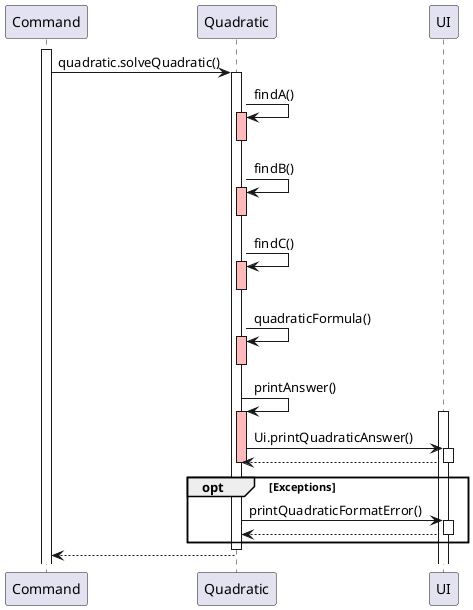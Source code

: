 @startuml
'https://plantuml.com/sequence-diagram

activate Command
Command -> Quadratic: quadratic.solveQuadratic()

activate Quadratic
Quadratic -> Quadratic: findA()
activate Quadratic #FFBBBB
deactivate Quadratic
Quadratic -> Quadratic: findB()
activate Quadratic #FFBBBB
deactivate Quadratic
Quadratic -> Quadratic: findC()
activate Quadratic #FFBBBB
deactivate Quadratic
Quadratic -> Quadratic: quadraticFormula()
activate Quadratic #FFBBBB
deactivate Quadratic
Quadratic -> Quadratic: printAnswer()
activate Quadratic #FFBBBB
activate UI
Quadratic -> UI: Ui.printQuadraticAnswer()
activate UI
UI --> Quadratic
deactivate UI
deactivate Quadratic
opt Exceptions
Quadratic -> UI: printQuadraticFormatError()
activate UI
UI --> Quadratic
deactivate UI
end opt
deactivate Quadratic
Quadratic --> Command
@enduml